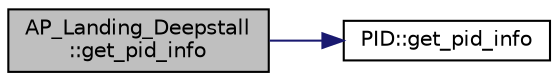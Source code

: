 digraph "AP_Landing_Deepstall::get_pid_info"
{
 // INTERACTIVE_SVG=YES
  edge [fontname="Helvetica",fontsize="10",labelfontname="Helvetica",labelfontsize="10"];
  node [fontname="Helvetica",fontsize="10",shape=record];
  rankdir="LR";
  Node1 [label="AP_Landing_Deepstall\l::get_pid_info",height=0.2,width=0.4,color="black", fillcolor="grey75", style="filled", fontcolor="black"];
  Node1 -> Node2 [color="midnightblue",fontsize="10",style="solid",fontname="Helvetica"];
  Node2 [label="PID::get_pid_info",height=0.2,width=0.4,color="black", fillcolor="white", style="filled",URL="$classPID.html#a1bed9695a09635e139e1cfb22bc10512"];
}
